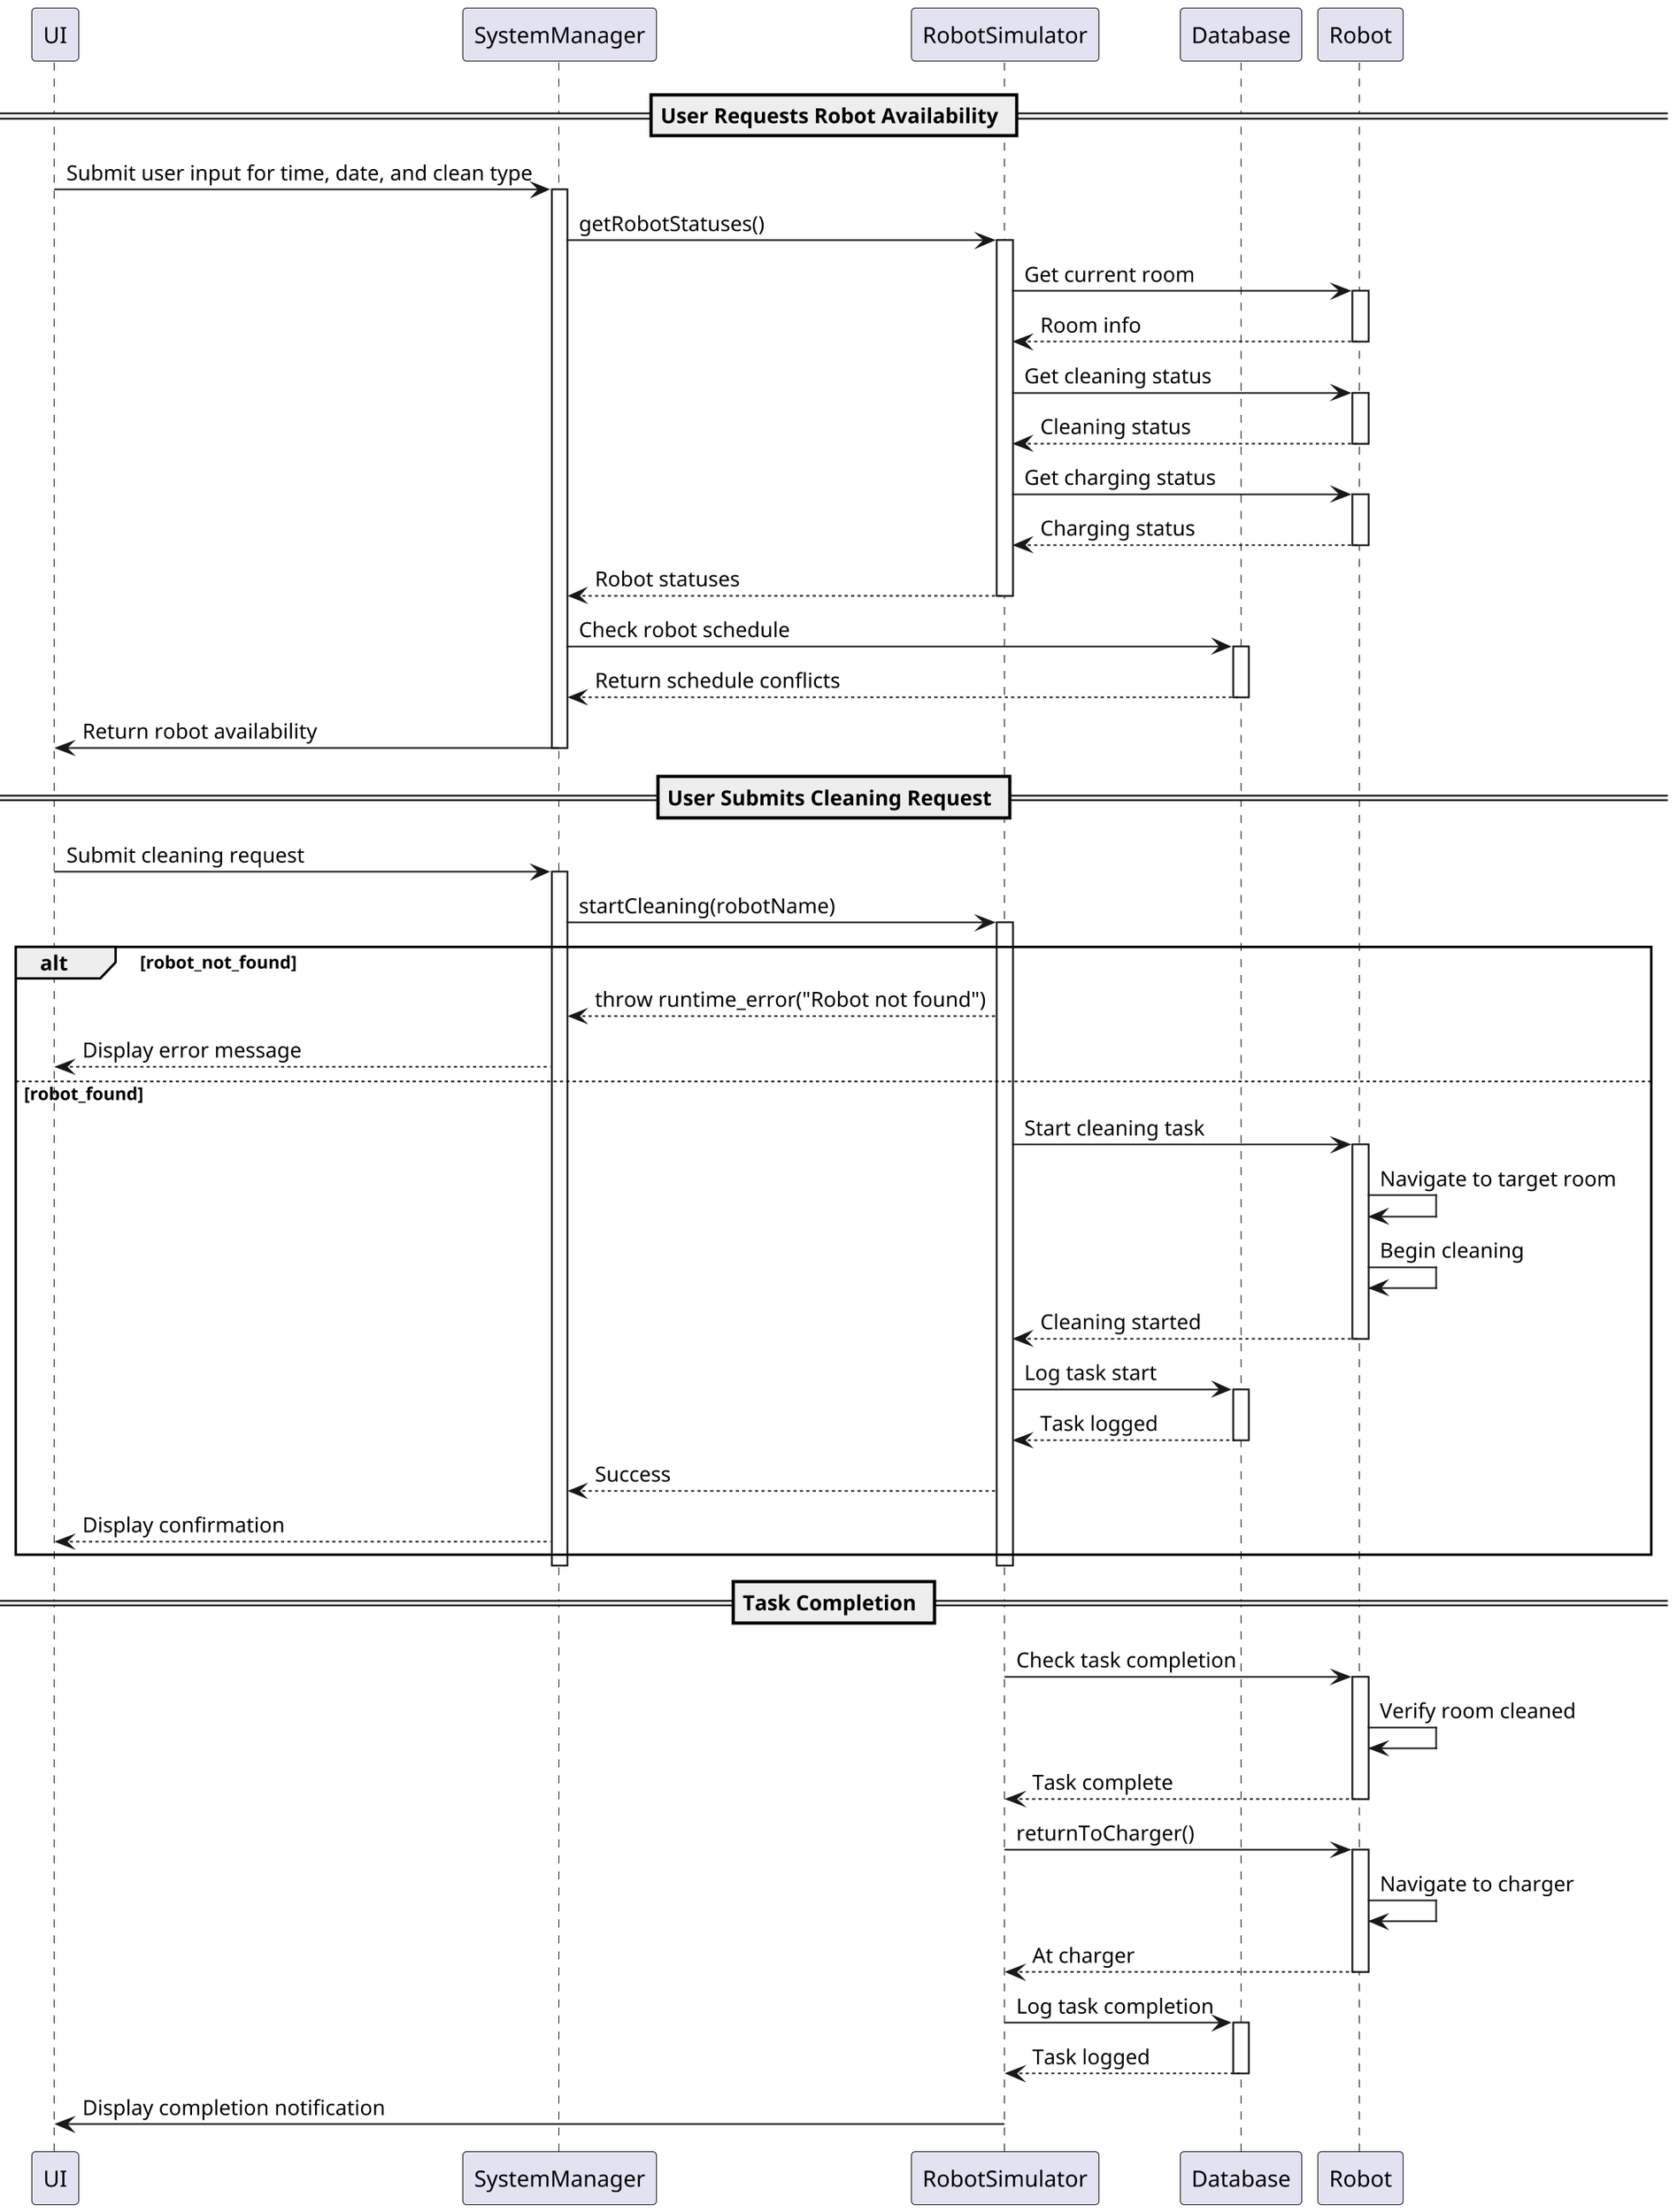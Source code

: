 @startuml SchedulingAndHandlingTasks
skinparam dpi 200
skinparam DefaultFontName Inconsolata

' Declare participants 
participant UI
participant SystemManager
participant RobotSimulator
participant Database
participant Robot

== User Requests Robot Availability ==

' User requests preferences and receives availability that most closely matches their input
UI -> SystemManager : Submit user input for time, date, and clean type
activate SystemManager
SystemManager -> RobotSimulator : getRobotStatuses()
activate RobotSimulator
RobotSimulator -> Robot : Get current room
activate Robot
return Room info
RobotSimulator -> Robot : Get cleaning status
activate Robot
return Cleaning status
RobotSimulator -> Robot : Get charging status
activate Robot
return Charging status
return Robot statuses
deactivate RobotSimulator

SystemManager -> Database : Check robot schedule
activate Database
return Return schedule conflicts
deactivate Database

SystemManager -> UI : Return robot availability
deactivate SystemManager

== User Submits Cleaning Request ==

' User selects from returned availability and request is submitted
UI -> SystemManager : Submit cleaning request
activate SystemManager
SystemManager -> RobotSimulator : startCleaning(robotName)
activate RobotSimulator

alt robot_not_found
    RobotSimulator --> SystemManager : throw runtime_error("Robot not found")
    SystemManager --> UI : Display error message
else robot_found
    RobotSimulator -> Robot : Start cleaning task
    activate Robot
    Robot -> Robot : Navigate to target room
    Robot -> Robot : Begin cleaning
    return Cleaning started
    RobotSimulator -> Database : Log task start
    activate Database
    return Task logged
    RobotSimulator --> SystemManager : Success
    SystemManager --> UI : Display confirmation
end

deactivate RobotSimulator
deactivate SystemManager

== Task Completion ==

' Robot completes the cleaning task
RobotSimulator -> Robot : Check task completion
activate Robot
Robot -> Robot : Verify room cleaned
return Task complete

RobotSimulator -> Robot : returnToCharger()
activate Robot
Robot -> Robot : Navigate to charger
return At charger

RobotSimulator -> Database : Log task completion
activate Database
return Task logged

RobotSimulator -> UI : Display completion notification

@enduml
